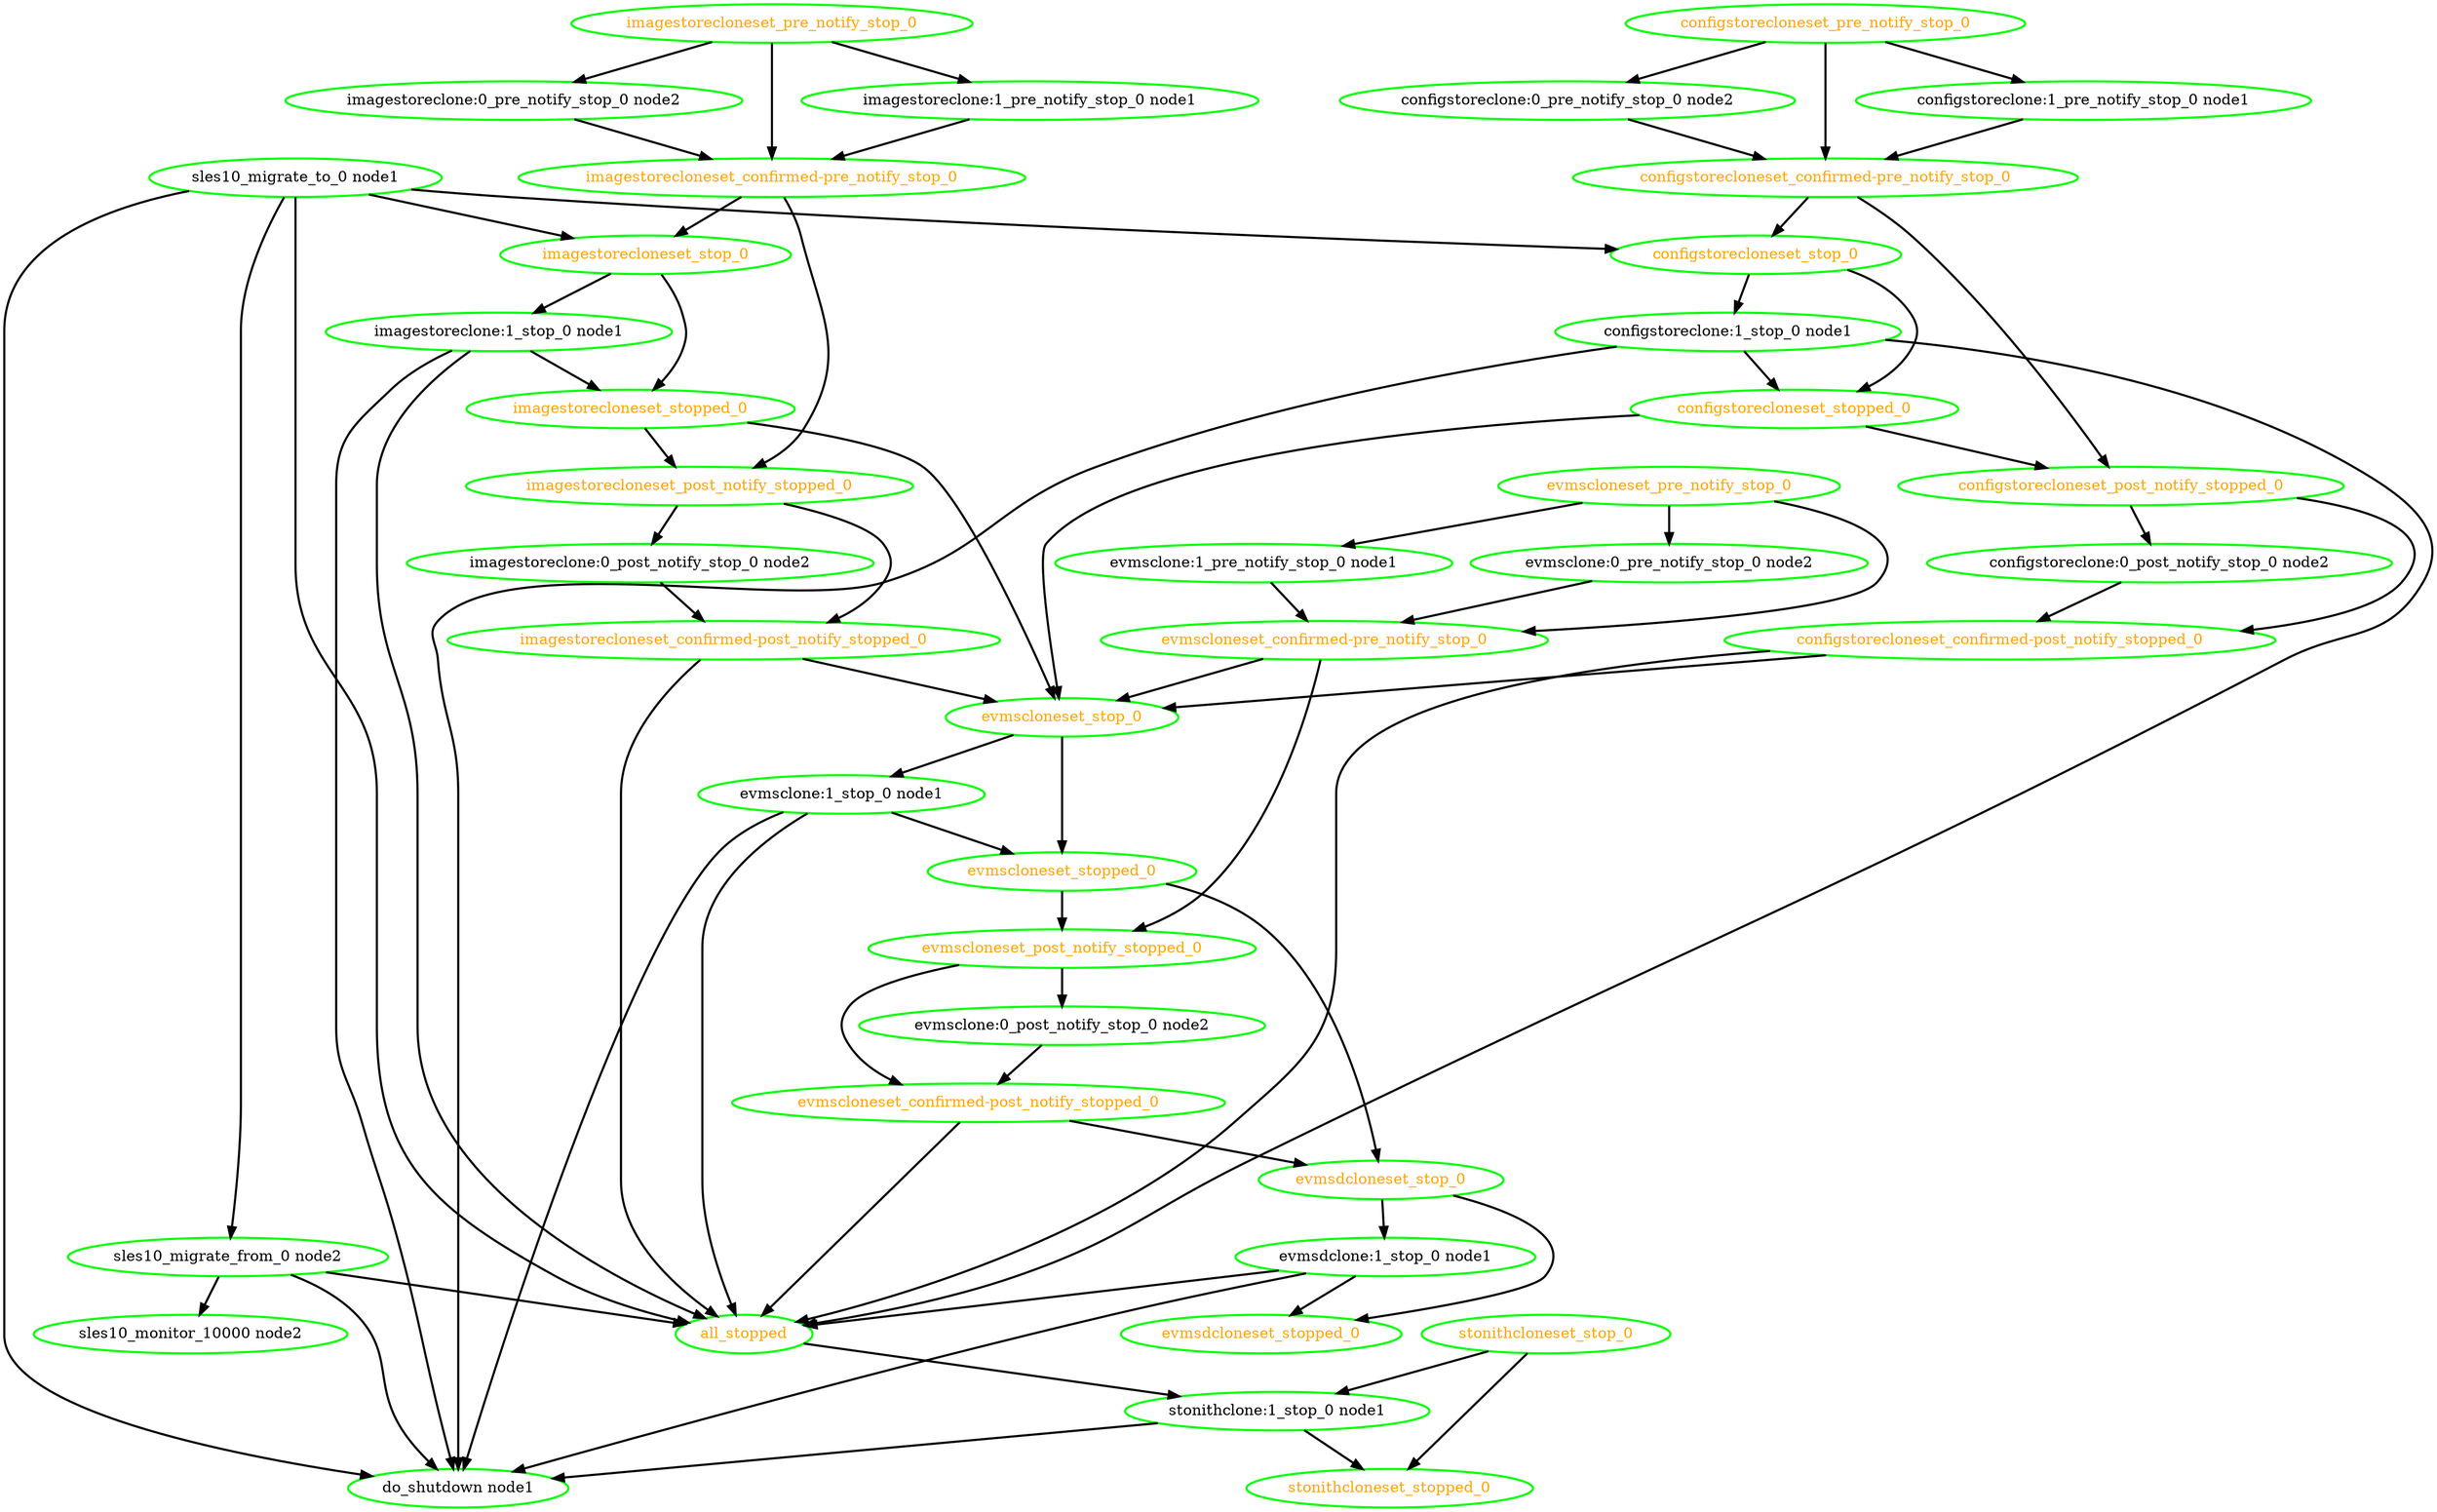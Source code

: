  digraph "g" {
"all_stopped" -> "stonithclone:1_stop_0 node1" [ style = bold]
"all_stopped" [ style=bold color="green" fontcolor="orange"  ]
"configstoreclone:0_post_notify_stop_0 node2" -> "configstorecloneset_confirmed-post_notify_stopped_0" [ style = bold]
"configstoreclone:0_post_notify_stop_0 node2" [ style=bold color="green" fontcolor="black"  ]
"configstoreclone:0_pre_notify_stop_0 node2" -> "configstorecloneset_confirmed-pre_notify_stop_0" [ style = bold]
"configstoreclone:0_pre_notify_stop_0 node2" [ style=bold color="green" fontcolor="black"  ]
"configstoreclone:1_pre_notify_stop_0 node1" -> "configstorecloneset_confirmed-pre_notify_stop_0" [ style = bold]
"configstoreclone:1_pre_notify_stop_0 node1" [ style=bold color="green" fontcolor="black"  ]
"configstoreclone:1_stop_0 node1" -> "all_stopped" [ style = bold]
"configstoreclone:1_stop_0 node1" -> "configstorecloneset_stopped_0" [ style = bold]
"configstoreclone:1_stop_0 node1" -> "do_shutdown node1" [ style = bold]
"configstoreclone:1_stop_0 node1" [ style=bold color="green" fontcolor="black"  ]
"configstorecloneset_confirmed-post_notify_stopped_0" -> "all_stopped" [ style = bold]
"configstorecloneset_confirmed-post_notify_stopped_0" -> "evmscloneset_stop_0" [ style = bold]
"configstorecloneset_confirmed-post_notify_stopped_0" [ style=bold color="green" fontcolor="orange"  ]
"configstorecloneset_confirmed-pre_notify_stop_0" -> "configstorecloneset_post_notify_stopped_0" [ style = bold]
"configstorecloneset_confirmed-pre_notify_stop_0" -> "configstorecloneset_stop_0" [ style = bold]
"configstorecloneset_confirmed-pre_notify_stop_0" [ style=bold color="green" fontcolor="orange"  ]
"configstorecloneset_post_notify_stopped_0" -> "configstoreclone:0_post_notify_stop_0 node2" [ style = bold]
"configstorecloneset_post_notify_stopped_0" -> "configstorecloneset_confirmed-post_notify_stopped_0" [ style = bold]
"configstorecloneset_post_notify_stopped_0" [ style=bold color="green" fontcolor="orange"  ]
"configstorecloneset_pre_notify_stop_0" -> "configstoreclone:0_pre_notify_stop_0 node2" [ style = bold]
"configstorecloneset_pre_notify_stop_0" -> "configstoreclone:1_pre_notify_stop_0 node1" [ style = bold]
"configstorecloneset_pre_notify_stop_0" -> "configstorecloneset_confirmed-pre_notify_stop_0" [ style = bold]
"configstorecloneset_pre_notify_stop_0" [ style=bold color="green" fontcolor="orange"  ]
"configstorecloneset_stop_0" -> "configstoreclone:1_stop_0 node1" [ style = bold]
"configstorecloneset_stop_0" -> "configstorecloneset_stopped_0" [ style = bold]
"configstorecloneset_stop_0" [ style=bold color="green" fontcolor="orange"  ]
"configstorecloneset_stopped_0" -> "configstorecloneset_post_notify_stopped_0" [ style = bold]
"configstorecloneset_stopped_0" -> "evmscloneset_stop_0" [ style = bold]
"configstorecloneset_stopped_0" [ style=bold color="green" fontcolor="orange"  ]
"do_shutdown node1" [ style=bold color="green" fontcolor="black"  ]
"evmsclone:0_post_notify_stop_0 node2" -> "evmscloneset_confirmed-post_notify_stopped_0" [ style = bold]
"evmsclone:0_post_notify_stop_0 node2" [ style=bold color="green" fontcolor="black"  ]
"evmsclone:0_pre_notify_stop_0 node2" -> "evmscloneset_confirmed-pre_notify_stop_0" [ style = bold]
"evmsclone:0_pre_notify_stop_0 node2" [ style=bold color="green" fontcolor="black"  ]
"evmsclone:1_pre_notify_stop_0 node1" -> "evmscloneset_confirmed-pre_notify_stop_0" [ style = bold]
"evmsclone:1_pre_notify_stop_0 node1" [ style=bold color="green" fontcolor="black"  ]
"evmsclone:1_stop_0 node1" -> "all_stopped" [ style = bold]
"evmsclone:1_stop_0 node1" -> "do_shutdown node1" [ style = bold]
"evmsclone:1_stop_0 node1" -> "evmscloneset_stopped_0" [ style = bold]
"evmsclone:1_stop_0 node1" [ style=bold color="green" fontcolor="black"  ]
"evmscloneset_confirmed-post_notify_stopped_0" -> "all_stopped" [ style = bold]
"evmscloneset_confirmed-post_notify_stopped_0" -> "evmsdcloneset_stop_0" [ style = bold]
"evmscloneset_confirmed-post_notify_stopped_0" [ style=bold color="green" fontcolor="orange"  ]
"evmscloneset_confirmed-pre_notify_stop_0" -> "evmscloneset_post_notify_stopped_0" [ style = bold]
"evmscloneset_confirmed-pre_notify_stop_0" -> "evmscloneset_stop_0" [ style = bold]
"evmscloneset_confirmed-pre_notify_stop_0" [ style=bold color="green" fontcolor="orange"  ]
"evmscloneset_post_notify_stopped_0" -> "evmsclone:0_post_notify_stop_0 node2" [ style = bold]
"evmscloneset_post_notify_stopped_0" -> "evmscloneset_confirmed-post_notify_stopped_0" [ style = bold]
"evmscloneset_post_notify_stopped_0" [ style=bold color="green" fontcolor="orange"  ]
"evmscloneset_pre_notify_stop_0" -> "evmsclone:0_pre_notify_stop_0 node2" [ style = bold]
"evmscloneset_pre_notify_stop_0" -> "evmsclone:1_pre_notify_stop_0 node1" [ style = bold]
"evmscloneset_pre_notify_stop_0" -> "evmscloneset_confirmed-pre_notify_stop_0" [ style = bold]
"evmscloneset_pre_notify_stop_0" [ style=bold color="green" fontcolor="orange"  ]
"evmscloneset_stop_0" -> "evmsclone:1_stop_0 node1" [ style = bold]
"evmscloneset_stop_0" -> "evmscloneset_stopped_0" [ style = bold]
"evmscloneset_stop_0" [ style=bold color="green" fontcolor="orange"  ]
"evmscloneset_stopped_0" -> "evmscloneset_post_notify_stopped_0" [ style = bold]
"evmscloneset_stopped_0" -> "evmsdcloneset_stop_0" [ style = bold]
"evmscloneset_stopped_0" [ style=bold color="green" fontcolor="orange"  ]
"evmsdclone:1_stop_0 node1" -> "all_stopped" [ style = bold]
"evmsdclone:1_stop_0 node1" -> "do_shutdown node1" [ style = bold]
"evmsdclone:1_stop_0 node1" -> "evmsdcloneset_stopped_0" [ style = bold]
"evmsdclone:1_stop_0 node1" [ style=bold color="green" fontcolor="black"  ]
"evmsdcloneset_stop_0" -> "evmsdclone:1_stop_0 node1" [ style = bold]
"evmsdcloneset_stop_0" -> "evmsdcloneset_stopped_0" [ style = bold]
"evmsdcloneset_stop_0" [ style=bold color="green" fontcolor="orange"  ]
"evmsdcloneset_stopped_0" [ style=bold color="green" fontcolor="orange"  ]
"imagestoreclone:0_post_notify_stop_0 node2" -> "imagestorecloneset_confirmed-post_notify_stopped_0" [ style = bold]
"imagestoreclone:0_post_notify_stop_0 node2" [ style=bold color="green" fontcolor="black"  ]
"imagestoreclone:0_pre_notify_stop_0 node2" -> "imagestorecloneset_confirmed-pre_notify_stop_0" [ style = bold]
"imagestoreclone:0_pre_notify_stop_0 node2" [ style=bold color="green" fontcolor="black"  ]
"imagestoreclone:1_pre_notify_stop_0 node1" -> "imagestorecloneset_confirmed-pre_notify_stop_0" [ style = bold]
"imagestoreclone:1_pre_notify_stop_0 node1" [ style=bold color="green" fontcolor="black"  ]
"imagestoreclone:1_stop_0 node1" -> "all_stopped" [ style = bold]
"imagestoreclone:1_stop_0 node1" -> "do_shutdown node1" [ style = bold]
"imagestoreclone:1_stop_0 node1" -> "imagestorecloneset_stopped_0" [ style = bold]
"imagestoreclone:1_stop_0 node1" [ style=bold color="green" fontcolor="black"  ]
"imagestorecloneset_confirmed-post_notify_stopped_0" -> "all_stopped" [ style = bold]
"imagestorecloneset_confirmed-post_notify_stopped_0" -> "evmscloneset_stop_0" [ style = bold]
"imagestorecloneset_confirmed-post_notify_stopped_0" [ style=bold color="green" fontcolor="orange"  ]
"imagestorecloneset_confirmed-pre_notify_stop_0" -> "imagestorecloneset_post_notify_stopped_0" [ style = bold]
"imagestorecloneset_confirmed-pre_notify_stop_0" -> "imagestorecloneset_stop_0" [ style = bold]
"imagestorecloneset_confirmed-pre_notify_stop_0" [ style=bold color="green" fontcolor="orange"  ]
"imagestorecloneset_post_notify_stopped_0" -> "imagestoreclone:0_post_notify_stop_0 node2" [ style = bold]
"imagestorecloneset_post_notify_stopped_0" -> "imagestorecloneset_confirmed-post_notify_stopped_0" [ style = bold]
"imagestorecloneset_post_notify_stopped_0" [ style=bold color="green" fontcolor="orange"  ]
"imagestorecloneset_pre_notify_stop_0" -> "imagestoreclone:0_pre_notify_stop_0 node2" [ style = bold]
"imagestorecloneset_pre_notify_stop_0" -> "imagestoreclone:1_pre_notify_stop_0 node1" [ style = bold]
"imagestorecloneset_pre_notify_stop_0" -> "imagestorecloneset_confirmed-pre_notify_stop_0" [ style = bold]
"imagestorecloneset_pre_notify_stop_0" [ style=bold color="green" fontcolor="orange"  ]
"imagestorecloneset_stop_0" -> "imagestoreclone:1_stop_0 node1" [ style = bold]
"imagestorecloneset_stop_0" -> "imagestorecloneset_stopped_0" [ style = bold]
"imagestorecloneset_stop_0" [ style=bold color="green" fontcolor="orange"  ]
"imagestorecloneset_stopped_0" -> "evmscloneset_stop_0" [ style = bold]
"imagestorecloneset_stopped_0" -> "imagestorecloneset_post_notify_stopped_0" [ style = bold]
"imagestorecloneset_stopped_0" [ style=bold color="green" fontcolor="orange"  ]
"sles10_migrate_from_0 node2" -> "all_stopped" [ style = bold]
"sles10_migrate_from_0 node2" -> "do_shutdown node1" [ style = bold]
"sles10_migrate_from_0 node2" -> "sles10_monitor_10000 node2" [ style = bold]
"sles10_migrate_from_0 node2" [ style=bold color="green" fontcolor="black"  ]
"sles10_migrate_to_0 node1" -> "all_stopped" [ style = bold]
"sles10_migrate_to_0 node1" -> "configstorecloneset_stop_0" [ style = bold]
"sles10_migrate_to_0 node1" -> "do_shutdown node1" [ style = bold]
"sles10_migrate_to_0 node1" -> "imagestorecloneset_stop_0" [ style = bold]
"sles10_migrate_to_0 node1" -> "sles10_migrate_from_0 node2" [ style = bold]
"sles10_migrate_to_0 node1" [ style=bold color="green" fontcolor="black"  ]
"sles10_monitor_10000 node2" [ style=bold color="green" fontcolor="black"  ]
"stonithclone:1_stop_0 node1" -> "do_shutdown node1" [ style = bold]
"stonithclone:1_stop_0 node1" -> "stonithcloneset_stopped_0" [ style = bold]
"stonithclone:1_stop_0 node1" [ style=bold color="green" fontcolor="black"  ]
"stonithcloneset_stop_0" -> "stonithclone:1_stop_0 node1" [ style = bold]
"stonithcloneset_stop_0" -> "stonithcloneset_stopped_0" [ style = bold]
"stonithcloneset_stop_0" [ style=bold color="green" fontcolor="orange"  ]
"stonithcloneset_stopped_0" [ style=bold color="green" fontcolor="orange"  ]
}
